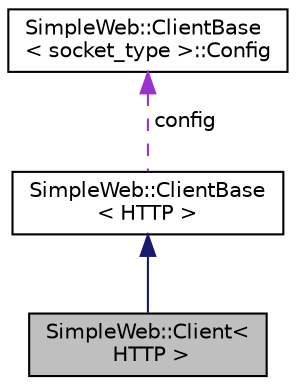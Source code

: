digraph "SimpleWeb::Client&lt; HTTP &gt;"
{
  edge [fontname="Helvetica",fontsize="10",labelfontname="Helvetica",labelfontsize="10"];
  node [fontname="Helvetica",fontsize="10",shape=record];
  Node1 [label="SimpleWeb::Client\<\l HTTP \>",height=0.2,width=0.4,color="black", fillcolor="grey75", style="filled", fontcolor="black"];
  Node2 -> Node1 [dir="back",color="midnightblue",fontsize="10",style="solid"];
  Node2 [label="SimpleWeb::ClientBase\l\< HTTP \>",height=0.2,width=0.4,color="black", fillcolor="white", style="filled",URL="$classSimpleWeb_1_1ClientBase.html"];
  Node3 -> Node2 [dir="back",color="darkorchid3",fontsize="10",style="dashed",label=" config" ];
  Node3 [label="SimpleWeb::ClientBase\l\< socket_type \>::Config",height=0.2,width=0.4,color="black", fillcolor="white", style="filled",URL="$classSimpleWeb_1_1ClientBase_1_1Config.html"];
}
